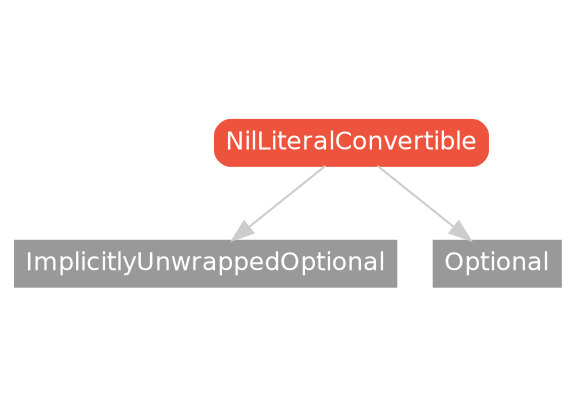 strict digraph "NilLiteralConvertible - Type Hierarchy - SwiftDoc.org" {
    pad="0.1,0.8"
    node [shape=box, style="filled,rounded", color="#999999", fillcolor="#999999", fontcolor=white, fontname=Helvetica, fontnames="Helvetica,sansserif", fontsize=12, margin="0.07,0.05", height="0.3"]
    edge [color="#cccccc"]
    "ImplicitlyUnwrappedOptional" [URL="/type/ImplicitlyUnwrappedOptional/hierarchy/", style=filled]
    "NilLiteralConvertible" [URL="/protocol/NilLiteralConvertible/", style="filled,rounded", fillcolor="#ee543d", color="#ee543d"]
    "Optional" [URL="/type/Optional/hierarchy/", style=filled]    "NilLiteralConvertible" -> "ImplicitlyUnwrappedOptional"
    "NilLiteralConvertible" -> "Optional"
    subgraph Types {
        rank = max; "ImplicitlyUnwrappedOptional"; "Optional";
    }
}